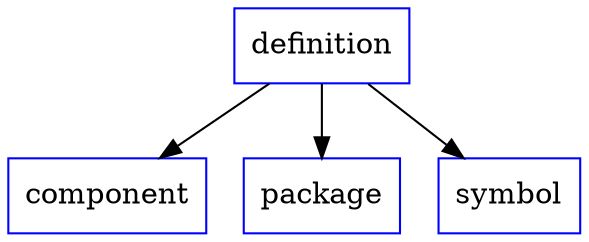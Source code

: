 strict digraph
{
  margin = 0;
  rankdir = TD;
  node [ shape = box color = blue ]

  { rank = same "component" "package" "symbol" }

  "definition" -> "component";
  "definition" -> "package";
  "definition" -> "symbol";
}
